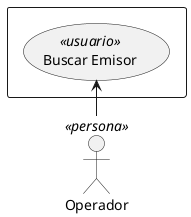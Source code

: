 @startuml
	left to right direction
	skinparam packageStyle rectangle
	Operador <<persona>> as Actor
	rectangle {
		(Buscar Emisor) as SearchUC <<usuario>>
		Actor -> SearchUC
	}
@enduml
